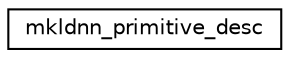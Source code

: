 digraph "Graphical Class Hierarchy"
{
  edge [fontname="Helvetica",fontsize="10",labelfontname="Helvetica",labelfontsize="10"];
  node [fontname="Helvetica",fontsize="10",shape=record];
  rankdir="LR";
  Node1 [label="mkldnn_primitive_desc",height=0.2,width=0.4,color="black", fillcolor="white", style="filled",URL="$structmkldnn__primitive__desc.html",tooltip="An opaque structure to describe a primitive descriptor. "];
}

